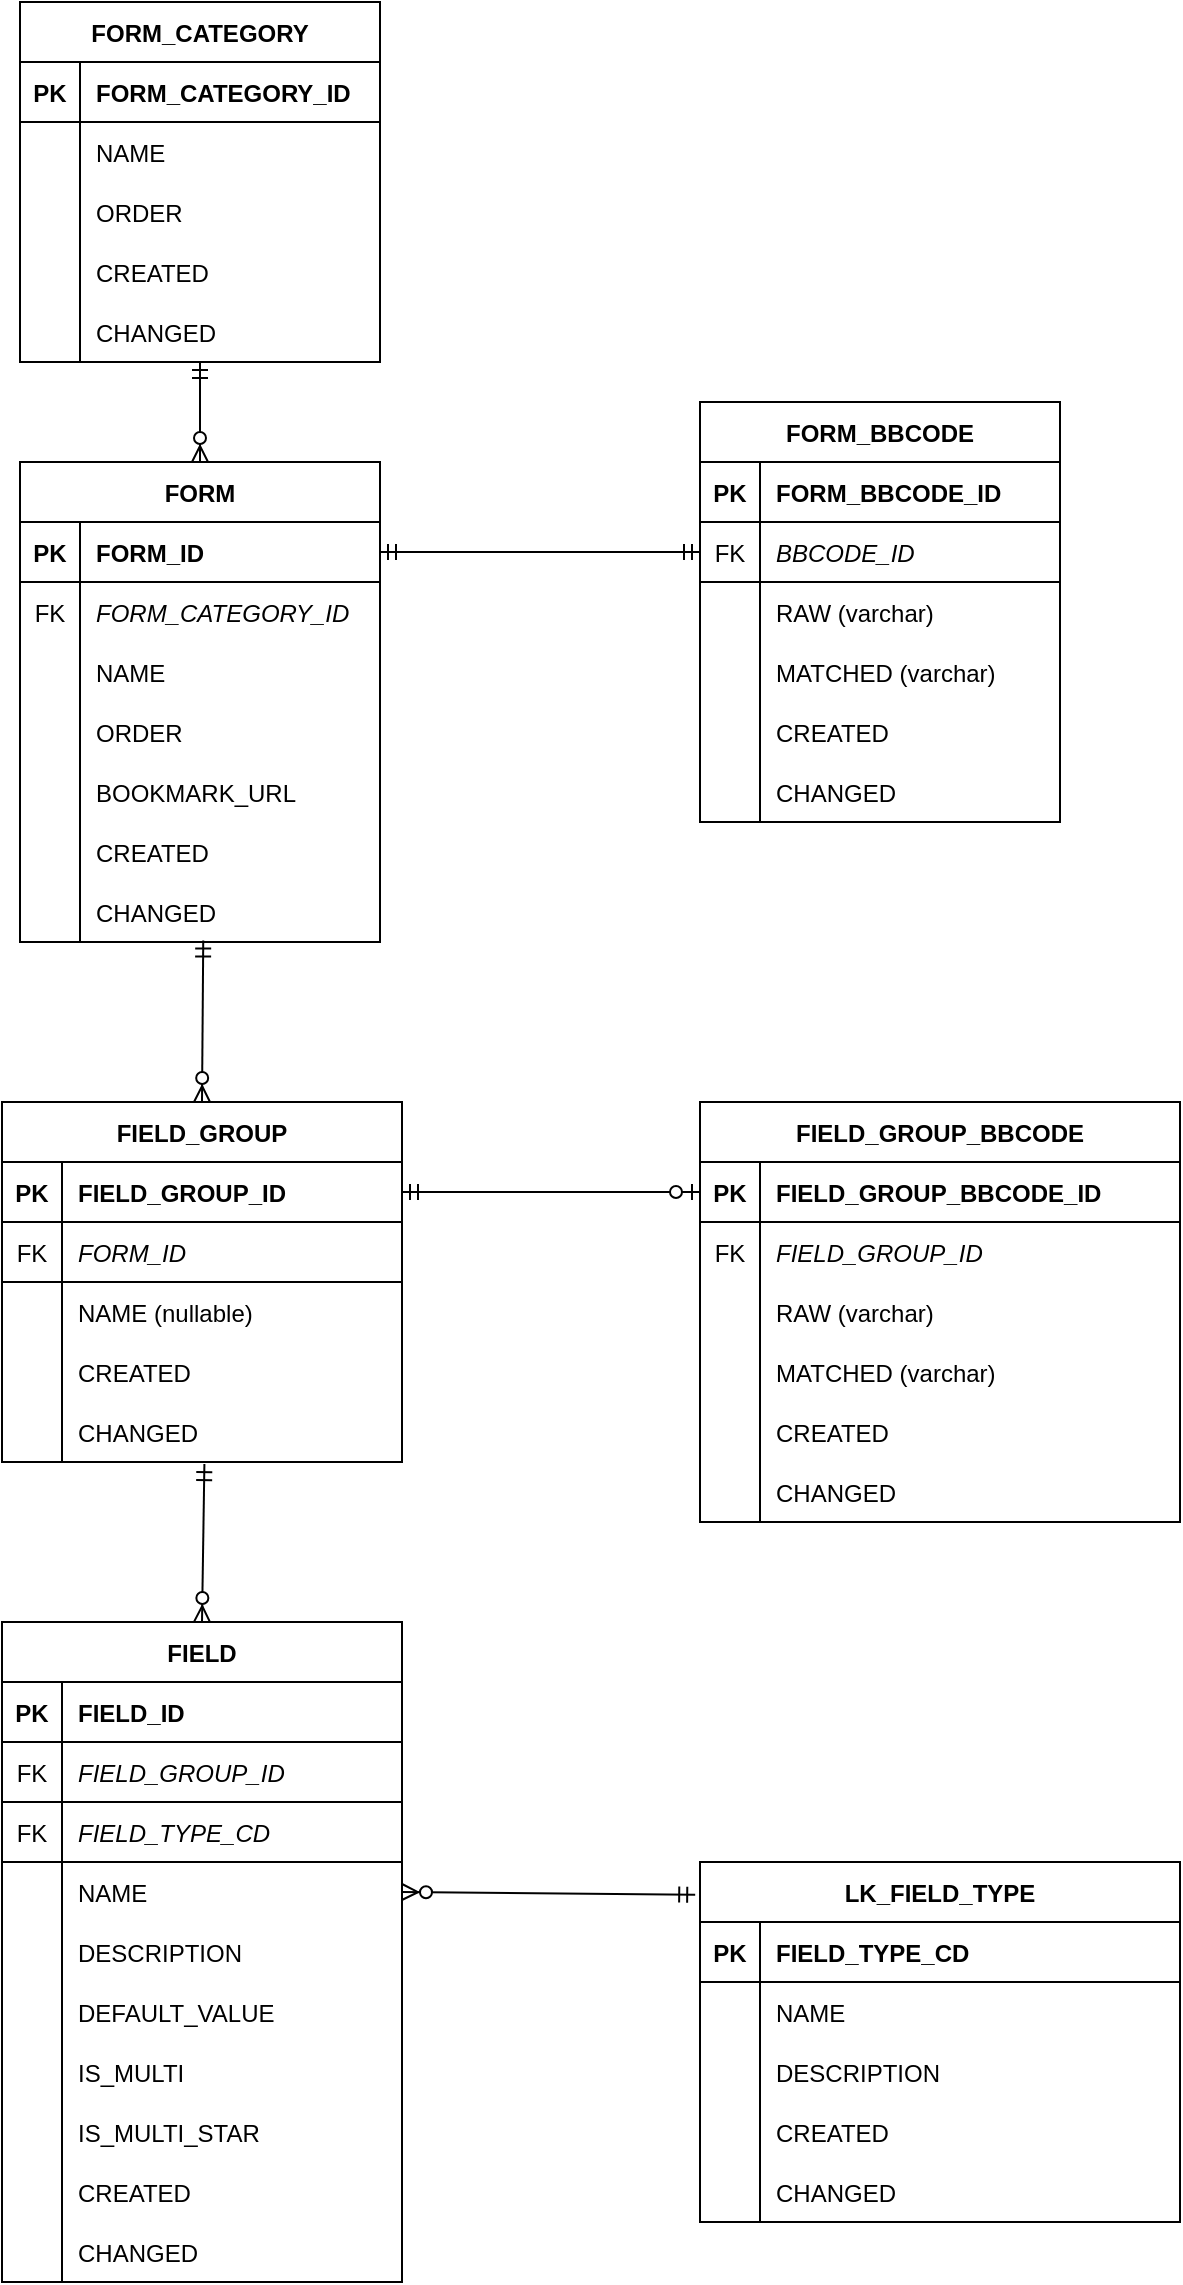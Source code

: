 <mxfile version="14.1.1" type="github">
  <diagram id="ejRv6FtVMsFCVGn7EdGN" name="Page-1">
    <mxGraphModel dx="3022" dy="762" grid="1" gridSize="10" guides="1" tooltips="1" connect="1" arrows="1" fold="1" page="1" pageScale="1" pageWidth="1600" pageHeight="900" math="0" shadow="0">
      <root>
        <mxCell id="0" />
        <mxCell id="1" parent="0" />
        <mxCell id="hZEWQBND3dvIT94Ch_Uh-197" style="edgeStyle=none;rounded=0;orthogonalLoop=1;jettySize=auto;html=1;exitX=0.5;exitY=0;exitDx=0;exitDy=0;startArrow=ERzeroToMany;startFill=1;endArrow=ERmandOne;endFill=0;strokeColor=#000000;strokeWidth=1;" parent="1" source="hZEWQBND3dvIT94Ch_Uh-14" target="GOOTdXL53_881N4K3_JN-40" edge="1">
          <mxGeometry relative="1" as="geometry">
            <mxPoint x="-1370" y="200" as="targetPoint" />
          </mxGeometry>
        </mxCell>
        <mxCell id="hZEWQBND3dvIT94Ch_Uh-14" value="FORM" style="shape=table;startSize=30;container=1;collapsible=1;childLayout=tableLayout;fixedRows=1;rowLines=0;fontStyle=1;align=center;resizeLast=1;" parent="1" vertex="1">
          <mxGeometry x="-1460" y="260" width="180" height="240" as="geometry">
            <mxRectangle x="80" y="140" width="70" height="30" as="alternateBounds" />
          </mxGeometry>
        </mxCell>
        <mxCell id="hZEWQBND3dvIT94Ch_Uh-15" value="" style="shape=partialRectangle;collapsible=0;dropTarget=0;pointerEvents=0;fillColor=none;top=0;left=0;bottom=1;right=0;points=[[0,0.5],[1,0.5]];portConstraint=eastwest;" parent="hZEWQBND3dvIT94Ch_Uh-14" vertex="1">
          <mxGeometry y="30" width="180" height="30" as="geometry" />
        </mxCell>
        <mxCell id="hZEWQBND3dvIT94Ch_Uh-16" value="PK" style="shape=partialRectangle;connectable=0;fillColor=none;top=0;left=0;bottom=0;right=0;fontStyle=1;overflow=hidden;" parent="hZEWQBND3dvIT94Ch_Uh-15" vertex="1">
          <mxGeometry width="30" height="30" as="geometry" />
        </mxCell>
        <mxCell id="hZEWQBND3dvIT94Ch_Uh-17" value="FORM_ID" style="shape=partialRectangle;connectable=0;fillColor=none;top=0;left=0;bottom=0;right=0;align=left;spacingLeft=6;fontStyle=1;overflow=hidden;" parent="hZEWQBND3dvIT94Ch_Uh-15" vertex="1">
          <mxGeometry x="30" width="150" height="30" as="geometry" />
        </mxCell>
        <mxCell id="hZEWQBND3dvIT94Ch_Uh-198" style="shape=partialRectangle;collapsible=0;dropTarget=0;pointerEvents=0;fillColor=none;top=0;left=0;bottom=0;right=0;points=[[0,0.5],[1,0.5]];portConstraint=eastwest;" parent="hZEWQBND3dvIT94Ch_Uh-14" vertex="1">
          <mxGeometry y="60" width="180" height="30" as="geometry" />
        </mxCell>
        <mxCell id="hZEWQBND3dvIT94Ch_Uh-199" value="FK" style="shape=partialRectangle;connectable=0;fillColor=none;top=0;left=0;bottom=0;right=0;editable=1;overflow=hidden;" parent="hZEWQBND3dvIT94Ch_Uh-198" vertex="1">
          <mxGeometry width="30" height="30" as="geometry" />
        </mxCell>
        <mxCell id="hZEWQBND3dvIT94Ch_Uh-200" value="FORM_CATEGORY_ID" style="shape=partialRectangle;connectable=0;fillColor=none;top=0;left=0;bottom=0;right=0;align=left;spacingLeft=6;overflow=hidden;fontStyle=2" parent="hZEWQBND3dvIT94Ch_Uh-198" vertex="1">
          <mxGeometry x="30" width="150" height="30" as="geometry" />
        </mxCell>
        <mxCell id="hZEWQBND3dvIT94Ch_Uh-18" value="" style="shape=partialRectangle;collapsible=0;dropTarget=0;pointerEvents=0;fillColor=none;top=0;left=0;bottom=0;right=0;points=[[0,0.5],[1,0.5]];portConstraint=eastwest;" parent="hZEWQBND3dvIT94Ch_Uh-14" vertex="1">
          <mxGeometry y="90" width="180" height="30" as="geometry" />
        </mxCell>
        <mxCell id="hZEWQBND3dvIT94Ch_Uh-19" value="" style="shape=partialRectangle;connectable=0;fillColor=none;top=0;left=0;bottom=0;right=0;editable=1;overflow=hidden;" parent="hZEWQBND3dvIT94Ch_Uh-18" vertex="1">
          <mxGeometry width="30" height="30" as="geometry" />
        </mxCell>
        <mxCell id="hZEWQBND3dvIT94Ch_Uh-20" value="NAME" style="shape=partialRectangle;connectable=0;fillColor=none;top=0;left=0;bottom=0;right=0;align=left;spacingLeft=6;overflow=hidden;" parent="hZEWQBND3dvIT94Ch_Uh-18" vertex="1">
          <mxGeometry x="30" width="150" height="30" as="geometry" />
        </mxCell>
        <mxCell id="GOOTdXL53_881N4K3_JN-46" style="shape=partialRectangle;collapsible=0;dropTarget=0;pointerEvents=0;fillColor=none;top=0;left=0;bottom=0;right=0;points=[[0,0.5],[1,0.5]];portConstraint=eastwest;" parent="hZEWQBND3dvIT94Ch_Uh-14" vertex="1">
          <mxGeometry y="120" width="180" height="30" as="geometry" />
        </mxCell>
        <mxCell id="GOOTdXL53_881N4K3_JN-47" style="shape=partialRectangle;connectable=0;fillColor=none;top=0;left=0;bottom=0;right=0;editable=1;overflow=hidden;" parent="GOOTdXL53_881N4K3_JN-46" vertex="1">
          <mxGeometry width="30" height="30" as="geometry" />
        </mxCell>
        <mxCell id="GOOTdXL53_881N4K3_JN-48" value="ORDER" style="shape=partialRectangle;connectable=0;fillColor=none;top=0;left=0;bottom=0;right=0;align=left;spacingLeft=6;overflow=hidden;" parent="GOOTdXL53_881N4K3_JN-46" vertex="1">
          <mxGeometry x="30" width="150" height="30" as="geometry" />
        </mxCell>
        <mxCell id="hZEWQBND3dvIT94Ch_Uh-110" style="shape=partialRectangle;collapsible=0;dropTarget=0;pointerEvents=0;fillColor=none;top=0;left=0;bottom=0;right=0;points=[[0,0.5],[1,0.5]];portConstraint=eastwest;" parent="hZEWQBND3dvIT94Ch_Uh-14" vertex="1">
          <mxGeometry y="150" width="180" height="30" as="geometry" />
        </mxCell>
        <mxCell id="hZEWQBND3dvIT94Ch_Uh-111" style="shape=partialRectangle;connectable=0;fillColor=none;top=0;left=0;bottom=0;right=0;editable=1;overflow=hidden;" parent="hZEWQBND3dvIT94Ch_Uh-110" vertex="1">
          <mxGeometry width="30" height="30" as="geometry" />
        </mxCell>
        <mxCell id="hZEWQBND3dvIT94Ch_Uh-112" value="BOOKMARK_URL" style="shape=partialRectangle;connectable=0;fillColor=none;top=0;left=0;bottom=0;right=0;align=left;spacingLeft=6;overflow=hidden;" parent="hZEWQBND3dvIT94Ch_Uh-110" vertex="1">
          <mxGeometry x="30" width="150" height="30" as="geometry" />
        </mxCell>
        <mxCell id="hZEWQBND3dvIT94Ch_Uh-21" value="" style="shape=partialRectangle;collapsible=0;dropTarget=0;pointerEvents=0;fillColor=none;top=0;left=0;bottom=0;right=0;points=[[0,0.5],[1,0.5]];portConstraint=eastwest;" parent="hZEWQBND3dvIT94Ch_Uh-14" vertex="1">
          <mxGeometry y="180" width="180" height="30" as="geometry" />
        </mxCell>
        <mxCell id="hZEWQBND3dvIT94Ch_Uh-22" value="" style="shape=partialRectangle;connectable=0;fillColor=none;top=0;left=0;bottom=0;right=0;editable=1;overflow=hidden;" parent="hZEWQBND3dvIT94Ch_Uh-21" vertex="1">
          <mxGeometry width="30" height="30" as="geometry" />
        </mxCell>
        <mxCell id="hZEWQBND3dvIT94Ch_Uh-23" value="CREATED" style="shape=partialRectangle;connectable=0;fillColor=none;top=0;left=0;bottom=0;right=0;align=left;spacingLeft=6;overflow=hidden;" parent="hZEWQBND3dvIT94Ch_Uh-21" vertex="1">
          <mxGeometry x="30" width="150" height="30" as="geometry" />
        </mxCell>
        <mxCell id="hZEWQBND3dvIT94Ch_Uh-24" value="" style="shape=partialRectangle;collapsible=0;dropTarget=0;pointerEvents=0;fillColor=none;top=0;left=0;bottom=0;right=0;points=[[0,0.5],[1,0.5]];portConstraint=eastwest;" parent="hZEWQBND3dvIT94Ch_Uh-14" vertex="1">
          <mxGeometry y="210" width="180" height="30" as="geometry" />
        </mxCell>
        <mxCell id="hZEWQBND3dvIT94Ch_Uh-25" value="" style="shape=partialRectangle;connectable=0;fillColor=none;top=0;left=0;bottom=0;right=0;editable=1;overflow=hidden;" parent="hZEWQBND3dvIT94Ch_Uh-24" vertex="1">
          <mxGeometry width="30" height="30" as="geometry" />
        </mxCell>
        <mxCell id="hZEWQBND3dvIT94Ch_Uh-26" value="CHANGED" style="shape=partialRectangle;connectable=0;fillColor=none;top=0;left=0;bottom=0;right=0;align=left;spacingLeft=6;overflow=hidden;" parent="hZEWQBND3dvIT94Ch_Uh-24" vertex="1">
          <mxGeometry x="30" width="150" height="30" as="geometry" />
        </mxCell>
        <mxCell id="hZEWQBND3dvIT94Ch_Uh-49" value="LK_FIELD_TYPE" style="shape=table;startSize=30;container=1;collapsible=1;childLayout=tableLayout;fixedRows=1;rowLines=0;fontStyle=1;align=center;resizeLast=1;" parent="1" vertex="1">
          <mxGeometry x="-1120" y="960" width="240" height="180" as="geometry">
            <mxRectangle x="80" y="140" width="70" height="30" as="alternateBounds" />
          </mxGeometry>
        </mxCell>
        <mxCell id="hZEWQBND3dvIT94Ch_Uh-50" value="" style="shape=partialRectangle;collapsible=0;dropTarget=0;pointerEvents=0;fillColor=none;top=0;left=0;bottom=1;right=0;points=[[0,0.5],[1,0.5]];portConstraint=eastwest;" parent="hZEWQBND3dvIT94Ch_Uh-49" vertex="1">
          <mxGeometry y="30" width="240" height="30" as="geometry" />
        </mxCell>
        <mxCell id="hZEWQBND3dvIT94Ch_Uh-51" value="PK" style="shape=partialRectangle;connectable=0;fillColor=none;top=0;left=0;bottom=0;right=0;fontStyle=1;overflow=hidden;" parent="hZEWQBND3dvIT94Ch_Uh-50" vertex="1">
          <mxGeometry width="30" height="30" as="geometry" />
        </mxCell>
        <mxCell id="hZEWQBND3dvIT94Ch_Uh-52" value="FIELD_TYPE_CD" style="shape=partialRectangle;connectable=0;fillColor=none;top=0;left=0;bottom=0;right=0;align=left;spacingLeft=6;fontStyle=1;overflow=hidden;" parent="hZEWQBND3dvIT94Ch_Uh-50" vertex="1">
          <mxGeometry x="30" width="210" height="30" as="geometry" />
        </mxCell>
        <mxCell id="hZEWQBND3dvIT94Ch_Uh-53" value="" style="shape=partialRectangle;collapsible=0;dropTarget=0;pointerEvents=0;fillColor=none;top=0;left=0;bottom=0;right=0;points=[[0,0.5],[1,0.5]];portConstraint=eastwest;" parent="hZEWQBND3dvIT94Ch_Uh-49" vertex="1">
          <mxGeometry y="60" width="240" height="30" as="geometry" />
        </mxCell>
        <mxCell id="hZEWQBND3dvIT94Ch_Uh-54" value="" style="shape=partialRectangle;connectable=0;fillColor=none;top=0;left=0;bottom=0;right=0;editable=1;overflow=hidden;" parent="hZEWQBND3dvIT94Ch_Uh-53" vertex="1">
          <mxGeometry width="30" height="30" as="geometry" />
        </mxCell>
        <mxCell id="hZEWQBND3dvIT94Ch_Uh-55" value="NAME" style="shape=partialRectangle;connectable=0;fillColor=none;top=0;left=0;bottom=0;right=0;align=left;spacingLeft=6;overflow=hidden;" parent="hZEWQBND3dvIT94Ch_Uh-53" vertex="1">
          <mxGeometry x="30" width="210" height="30" as="geometry" />
        </mxCell>
        <mxCell id="hZEWQBND3dvIT94Ch_Uh-56" style="shape=partialRectangle;collapsible=0;dropTarget=0;pointerEvents=0;fillColor=none;top=0;left=0;bottom=0;right=0;points=[[0,0.5],[1,0.5]];portConstraint=eastwest;" parent="hZEWQBND3dvIT94Ch_Uh-49" vertex="1">
          <mxGeometry y="90" width="240" height="30" as="geometry" />
        </mxCell>
        <mxCell id="hZEWQBND3dvIT94Ch_Uh-57" style="shape=partialRectangle;connectable=0;fillColor=none;top=0;left=0;bottom=0;right=0;editable=1;overflow=hidden;" parent="hZEWQBND3dvIT94Ch_Uh-56" vertex="1">
          <mxGeometry width="30" height="30" as="geometry" />
        </mxCell>
        <mxCell id="hZEWQBND3dvIT94Ch_Uh-58" value="DESCRIPTION" style="shape=partialRectangle;connectable=0;fillColor=none;top=0;left=0;bottom=0;right=0;align=left;spacingLeft=6;overflow=hidden;" parent="hZEWQBND3dvIT94Ch_Uh-56" vertex="1">
          <mxGeometry x="30" width="210" height="30" as="geometry" />
        </mxCell>
        <mxCell id="hZEWQBND3dvIT94Ch_Uh-62" value="" style="shape=partialRectangle;collapsible=0;dropTarget=0;pointerEvents=0;fillColor=none;top=0;left=0;bottom=0;right=0;points=[[0,0.5],[1,0.5]];portConstraint=eastwest;" parent="hZEWQBND3dvIT94Ch_Uh-49" vertex="1">
          <mxGeometry y="120" width="240" height="30" as="geometry" />
        </mxCell>
        <mxCell id="hZEWQBND3dvIT94Ch_Uh-63" value="" style="shape=partialRectangle;connectable=0;fillColor=none;top=0;left=0;bottom=0;right=0;editable=1;overflow=hidden;" parent="hZEWQBND3dvIT94Ch_Uh-62" vertex="1">
          <mxGeometry width="30" height="30" as="geometry" />
        </mxCell>
        <mxCell id="hZEWQBND3dvIT94Ch_Uh-64" value="CREATED" style="shape=partialRectangle;connectable=0;fillColor=none;top=0;left=0;bottom=0;right=0;align=left;spacingLeft=6;overflow=hidden;" parent="hZEWQBND3dvIT94Ch_Uh-62" vertex="1">
          <mxGeometry x="30" width="210" height="30" as="geometry" />
        </mxCell>
        <mxCell id="hZEWQBND3dvIT94Ch_Uh-65" value="" style="shape=partialRectangle;collapsible=0;dropTarget=0;pointerEvents=0;fillColor=none;top=0;left=0;bottom=0;right=0;points=[[0,0.5],[1,0.5]];portConstraint=eastwest;" parent="hZEWQBND3dvIT94Ch_Uh-49" vertex="1">
          <mxGeometry y="150" width="240" height="30" as="geometry" />
        </mxCell>
        <mxCell id="hZEWQBND3dvIT94Ch_Uh-66" value="" style="shape=partialRectangle;connectable=0;fillColor=none;top=0;left=0;bottom=0;right=0;editable=1;overflow=hidden;" parent="hZEWQBND3dvIT94Ch_Uh-65" vertex="1">
          <mxGeometry width="30" height="30" as="geometry" />
        </mxCell>
        <mxCell id="hZEWQBND3dvIT94Ch_Uh-67" value="CHANGED" style="shape=partialRectangle;connectable=0;fillColor=none;top=0;left=0;bottom=0;right=0;align=left;spacingLeft=6;overflow=hidden;" parent="hZEWQBND3dvIT94Ch_Uh-65" vertex="1">
          <mxGeometry x="30" width="210" height="30" as="geometry" />
        </mxCell>
        <mxCell id="GOOTdXL53_881N4K3_JN-98" style="edgeStyle=none;rounded=0;sketch=0;jumpStyle=none;orthogonalLoop=1;jettySize=auto;html=1;exitX=0.5;exitY=0;exitDx=0;exitDy=0;shadow=0;startArrow=ERzeroToMany;startFill=1;endArrow=ERmandOne;endFill=0;strokeColor=#000000;strokeWidth=1;entryX=0.506;entryY=1.035;entryDx=0;entryDy=0;entryPerimeter=0;" parent="1" source="hZEWQBND3dvIT94Ch_Uh-201" target="GOOTdXL53_881N4K3_JN-18" edge="1">
          <mxGeometry relative="1" as="geometry">
            <mxPoint x="-1001" y="690" as="targetPoint" />
          </mxGeometry>
        </mxCell>
        <mxCell id="hZEWQBND3dvIT94Ch_Uh-201" value="FIELD" style="shape=table;startSize=30;container=1;collapsible=1;childLayout=tableLayout;fixedRows=1;rowLines=0;fontStyle=1;align=center;resizeLast=1;" parent="1" vertex="1">
          <mxGeometry x="-1469" y="840" width="200" height="330" as="geometry">
            <mxRectangle x="80" y="140" width="70" height="30" as="alternateBounds" />
          </mxGeometry>
        </mxCell>
        <mxCell id="hZEWQBND3dvIT94Ch_Uh-202" value="" style="shape=partialRectangle;collapsible=0;dropTarget=0;pointerEvents=0;fillColor=none;top=0;left=0;bottom=1;right=0;points=[[0,0.5],[1,0.5]];portConstraint=eastwest;" parent="hZEWQBND3dvIT94Ch_Uh-201" vertex="1">
          <mxGeometry y="30" width="200" height="30" as="geometry" />
        </mxCell>
        <mxCell id="hZEWQBND3dvIT94Ch_Uh-203" value="PK" style="shape=partialRectangle;connectable=0;fillColor=none;top=0;left=0;bottom=0;right=0;fontStyle=1;overflow=hidden;" parent="hZEWQBND3dvIT94Ch_Uh-202" vertex="1">
          <mxGeometry width="30" height="30" as="geometry" />
        </mxCell>
        <mxCell id="hZEWQBND3dvIT94Ch_Uh-204" value="FIELD_ID" style="shape=partialRectangle;connectable=0;fillColor=none;top=0;left=0;bottom=0;right=0;align=left;spacingLeft=6;fontStyle=1;overflow=hidden;" parent="hZEWQBND3dvIT94Ch_Uh-202" vertex="1">
          <mxGeometry x="30" width="170" height="30" as="geometry" />
        </mxCell>
        <mxCell id="GOOTdXL53_881N4K3_JN-2" style="shape=partialRectangle;collapsible=0;dropTarget=0;pointerEvents=0;fillColor=none;top=0;left=0;bottom=1;right=0;points=[[0,0.5],[1,0.5]];portConstraint=eastwest;" parent="hZEWQBND3dvIT94Ch_Uh-201" vertex="1">
          <mxGeometry y="60" width="200" height="30" as="geometry" />
        </mxCell>
        <mxCell id="GOOTdXL53_881N4K3_JN-3" value="FK" style="shape=partialRectangle;connectable=0;fillColor=none;top=0;left=0;bottom=0;right=0;fontStyle=0;overflow=hidden;" parent="GOOTdXL53_881N4K3_JN-2" vertex="1">
          <mxGeometry width="30" height="30" as="geometry" />
        </mxCell>
        <mxCell id="GOOTdXL53_881N4K3_JN-4" value="FIELD_GROUP_ID" style="shape=partialRectangle;connectable=0;fillColor=none;top=0;left=0;bottom=0;right=0;align=left;spacingLeft=6;fontStyle=2;overflow=hidden;" parent="GOOTdXL53_881N4K3_JN-2" vertex="1">
          <mxGeometry x="30" width="170" height="30" as="geometry" />
        </mxCell>
        <mxCell id="hZEWQBND3dvIT94Ch_Uh-224" style="shape=partialRectangle;collapsible=0;dropTarget=0;pointerEvents=0;fillColor=none;top=0;left=0;bottom=1;right=0;points=[[0,0.5],[1,0.5]];portConstraint=eastwest;" parent="hZEWQBND3dvIT94Ch_Uh-201" vertex="1">
          <mxGeometry y="90" width="200" height="30" as="geometry" />
        </mxCell>
        <mxCell id="hZEWQBND3dvIT94Ch_Uh-225" value="FK" style="shape=partialRectangle;connectable=0;fillColor=none;top=0;left=0;bottom=0;right=0;fontStyle=0;overflow=hidden;" parent="hZEWQBND3dvIT94Ch_Uh-224" vertex="1">
          <mxGeometry width="30" height="30" as="geometry" />
        </mxCell>
        <mxCell id="hZEWQBND3dvIT94Ch_Uh-226" value="FIELD_TYPE_CD" style="shape=partialRectangle;connectable=0;fillColor=none;top=0;left=0;bottom=0;right=0;align=left;spacingLeft=6;fontStyle=2;overflow=hidden;" parent="hZEWQBND3dvIT94Ch_Uh-224" vertex="1">
          <mxGeometry x="30" width="170" height="30" as="geometry" />
        </mxCell>
        <mxCell id="hZEWQBND3dvIT94Ch_Uh-211" value="" style="shape=partialRectangle;collapsible=0;dropTarget=0;pointerEvents=0;fillColor=none;top=0;left=0;bottom=0;right=0;points=[[0,0.5],[1,0.5]];portConstraint=eastwest;" parent="hZEWQBND3dvIT94Ch_Uh-201" vertex="1">
          <mxGeometry y="120" width="200" height="30" as="geometry" />
        </mxCell>
        <mxCell id="hZEWQBND3dvIT94Ch_Uh-212" value="" style="shape=partialRectangle;connectable=0;fillColor=none;top=0;left=0;bottom=0;right=0;editable=1;overflow=hidden;" parent="hZEWQBND3dvIT94Ch_Uh-211" vertex="1">
          <mxGeometry width="30" height="30" as="geometry" />
        </mxCell>
        <mxCell id="hZEWQBND3dvIT94Ch_Uh-213" value="NAME" style="shape=partialRectangle;connectable=0;fillColor=none;top=0;left=0;bottom=0;right=0;align=left;spacingLeft=6;overflow=hidden;" parent="hZEWQBND3dvIT94Ch_Uh-211" vertex="1">
          <mxGeometry x="30" width="170" height="30" as="geometry" />
        </mxCell>
        <mxCell id="hZEWQBND3dvIT94Ch_Uh-243" style="shape=partialRectangle;collapsible=0;dropTarget=0;pointerEvents=0;fillColor=none;top=0;left=0;bottom=0;right=0;points=[[0,0.5],[1,0.5]];portConstraint=eastwest;" parent="hZEWQBND3dvIT94Ch_Uh-201" vertex="1">
          <mxGeometry y="150" width="200" height="30" as="geometry" />
        </mxCell>
        <mxCell id="hZEWQBND3dvIT94Ch_Uh-244" style="shape=partialRectangle;connectable=0;fillColor=none;top=0;left=0;bottom=0;right=0;editable=1;overflow=hidden;" parent="hZEWQBND3dvIT94Ch_Uh-243" vertex="1">
          <mxGeometry width="30" height="30" as="geometry" />
        </mxCell>
        <mxCell id="hZEWQBND3dvIT94Ch_Uh-245" value="DESCRIPTION" style="shape=partialRectangle;connectable=0;fillColor=none;top=0;left=0;bottom=0;right=0;align=left;spacingLeft=6;overflow=hidden;" parent="hZEWQBND3dvIT94Ch_Uh-243" vertex="1">
          <mxGeometry x="30" width="170" height="30" as="geometry" />
        </mxCell>
        <mxCell id="hZEWQBND3dvIT94Ch_Uh-214" style="shape=partialRectangle;collapsible=0;dropTarget=0;pointerEvents=0;fillColor=none;top=0;left=0;bottom=0;right=0;points=[[0,0.5],[1,0.5]];portConstraint=eastwest;" parent="hZEWQBND3dvIT94Ch_Uh-201" vertex="1">
          <mxGeometry y="180" width="200" height="30" as="geometry" />
        </mxCell>
        <mxCell id="hZEWQBND3dvIT94Ch_Uh-215" style="shape=partialRectangle;connectable=0;fillColor=none;top=0;left=0;bottom=0;right=0;editable=1;overflow=hidden;" parent="hZEWQBND3dvIT94Ch_Uh-214" vertex="1">
          <mxGeometry width="30" height="30" as="geometry" />
        </mxCell>
        <mxCell id="hZEWQBND3dvIT94Ch_Uh-216" value="DEFAULT_VALUE" style="shape=partialRectangle;connectable=0;fillColor=none;top=0;left=0;bottom=0;right=0;align=left;spacingLeft=6;overflow=hidden;" parent="hZEWQBND3dvIT94Ch_Uh-214" vertex="1">
          <mxGeometry x="30" width="170" height="30" as="geometry" />
        </mxCell>
        <mxCell id="hZEWQBND3dvIT94Ch_Uh-246" style="shape=partialRectangle;collapsible=0;dropTarget=0;pointerEvents=0;fillColor=none;top=0;left=0;bottom=0;right=0;points=[[0,0.5],[1,0.5]];portConstraint=eastwest;" parent="hZEWQBND3dvIT94Ch_Uh-201" vertex="1">
          <mxGeometry y="210" width="200" height="30" as="geometry" />
        </mxCell>
        <mxCell id="hZEWQBND3dvIT94Ch_Uh-247" style="shape=partialRectangle;connectable=0;fillColor=none;top=0;left=0;bottom=0;right=0;editable=1;overflow=hidden;" parent="hZEWQBND3dvIT94Ch_Uh-246" vertex="1">
          <mxGeometry width="30" height="30" as="geometry" />
        </mxCell>
        <mxCell id="hZEWQBND3dvIT94Ch_Uh-248" value="IS_MULTI" style="shape=partialRectangle;connectable=0;fillColor=none;top=0;left=0;bottom=0;right=0;align=left;spacingLeft=6;overflow=hidden;" parent="hZEWQBND3dvIT94Ch_Uh-246" vertex="1">
          <mxGeometry x="30" width="170" height="30" as="geometry" />
        </mxCell>
        <mxCell id="hZEWQBND3dvIT94Ch_Uh-249" style="shape=partialRectangle;collapsible=0;dropTarget=0;pointerEvents=0;fillColor=none;top=0;left=0;bottom=0;right=0;points=[[0,0.5],[1,0.5]];portConstraint=eastwest;" parent="hZEWQBND3dvIT94Ch_Uh-201" vertex="1">
          <mxGeometry y="240" width="200" height="30" as="geometry" />
        </mxCell>
        <mxCell id="hZEWQBND3dvIT94Ch_Uh-250" style="shape=partialRectangle;connectable=0;fillColor=none;top=0;left=0;bottom=0;right=0;editable=1;overflow=hidden;" parent="hZEWQBND3dvIT94Ch_Uh-249" vertex="1">
          <mxGeometry width="30" height="30" as="geometry" />
        </mxCell>
        <mxCell id="hZEWQBND3dvIT94Ch_Uh-251" value="IS_MULTI_STAR" style="shape=partialRectangle;connectable=0;fillColor=none;top=0;left=0;bottom=0;right=0;align=left;spacingLeft=6;overflow=hidden;" parent="hZEWQBND3dvIT94Ch_Uh-249" vertex="1">
          <mxGeometry x="30" width="170" height="30" as="geometry" />
        </mxCell>
        <mxCell id="hZEWQBND3dvIT94Ch_Uh-217" value="" style="shape=partialRectangle;collapsible=0;dropTarget=0;pointerEvents=0;fillColor=none;top=0;left=0;bottom=0;right=0;points=[[0,0.5],[1,0.5]];portConstraint=eastwest;" parent="hZEWQBND3dvIT94Ch_Uh-201" vertex="1">
          <mxGeometry y="270" width="200" height="30" as="geometry" />
        </mxCell>
        <mxCell id="hZEWQBND3dvIT94Ch_Uh-218" value="" style="shape=partialRectangle;connectable=0;fillColor=none;top=0;left=0;bottom=0;right=0;editable=1;overflow=hidden;" parent="hZEWQBND3dvIT94Ch_Uh-217" vertex="1">
          <mxGeometry width="30" height="30" as="geometry" />
        </mxCell>
        <mxCell id="hZEWQBND3dvIT94Ch_Uh-219" value="CREATED" style="shape=partialRectangle;connectable=0;fillColor=none;top=0;left=0;bottom=0;right=0;align=left;spacingLeft=6;overflow=hidden;" parent="hZEWQBND3dvIT94Ch_Uh-217" vertex="1">
          <mxGeometry x="30" width="170" height="30" as="geometry" />
        </mxCell>
        <mxCell id="hZEWQBND3dvIT94Ch_Uh-220" value="" style="shape=partialRectangle;collapsible=0;dropTarget=0;pointerEvents=0;fillColor=none;top=0;left=0;bottom=0;right=0;points=[[0,0.5],[1,0.5]];portConstraint=eastwest;" parent="hZEWQBND3dvIT94Ch_Uh-201" vertex="1">
          <mxGeometry y="300" width="200" height="30" as="geometry" />
        </mxCell>
        <mxCell id="hZEWQBND3dvIT94Ch_Uh-221" value="" style="shape=partialRectangle;connectable=0;fillColor=none;top=0;left=0;bottom=0;right=0;editable=1;overflow=hidden;" parent="hZEWQBND3dvIT94Ch_Uh-220" vertex="1">
          <mxGeometry width="30" height="30" as="geometry" />
        </mxCell>
        <mxCell id="hZEWQBND3dvIT94Ch_Uh-222" value="CHANGED" style="shape=partialRectangle;connectable=0;fillColor=none;top=0;left=0;bottom=0;right=0;align=left;spacingLeft=6;overflow=hidden;" parent="hZEWQBND3dvIT94Ch_Uh-220" vertex="1">
          <mxGeometry x="30" width="170" height="30" as="geometry" />
        </mxCell>
        <mxCell id="hZEWQBND3dvIT94Ch_Uh-223" style="edgeStyle=none;rounded=0;orthogonalLoop=1;jettySize=auto;html=1;entryX=-0.01;entryY=0.091;entryDx=0;entryDy=0;startArrow=ERzeroToMany;startFill=1;endArrow=ERmandOne;endFill=0;strokeColor=#000000;strokeWidth=1;exitX=1;exitY=0.5;exitDx=0;exitDy=0;entryPerimeter=0;" parent="1" source="hZEWQBND3dvIT94Ch_Uh-211" target="hZEWQBND3dvIT94Ch_Uh-49" edge="1">
          <mxGeometry relative="1" as="geometry">
            <mxPoint x="-1010" y="915" as="sourcePoint" />
          </mxGeometry>
        </mxCell>
        <mxCell id="GOOTdXL53_881N4K3_JN-116" style="edgeStyle=none;rounded=0;sketch=0;jumpStyle=none;orthogonalLoop=1;jettySize=auto;html=1;exitX=0.5;exitY=0;exitDx=0;exitDy=0;entryX=0.509;entryY=0.976;entryDx=0;entryDy=0;entryPerimeter=0;shadow=0;startArrow=ERzeroToMany;startFill=1;endArrow=ERmandOne;endFill=0;strokeColor=#000000;strokeWidth=1;" parent="1" source="GOOTdXL53_881N4K3_JN-8" target="hZEWQBND3dvIT94Ch_Uh-24" edge="1">
          <mxGeometry relative="1" as="geometry" />
        </mxCell>
        <mxCell id="GOOTdXL53_881N4K3_JN-8" value="FIELD_GROUP" style="shape=table;startSize=30;container=1;collapsible=1;childLayout=tableLayout;fixedRows=1;rowLines=0;fontStyle=1;align=center;resizeLast=1;" parent="1" vertex="1">
          <mxGeometry x="-1469" y="580" width="200" height="180" as="geometry">
            <mxRectangle x="80" y="140" width="70" height="30" as="alternateBounds" />
          </mxGeometry>
        </mxCell>
        <mxCell id="GOOTdXL53_881N4K3_JN-9" value="" style="shape=partialRectangle;collapsible=0;dropTarget=0;pointerEvents=0;fillColor=none;top=0;left=0;bottom=1;right=0;points=[[0,0.5],[1,0.5]];portConstraint=eastwest;" parent="GOOTdXL53_881N4K3_JN-8" vertex="1">
          <mxGeometry y="30" width="200" height="30" as="geometry" />
        </mxCell>
        <mxCell id="GOOTdXL53_881N4K3_JN-10" value="PK" style="shape=partialRectangle;connectable=0;fillColor=none;top=0;left=0;bottom=0;right=0;fontStyle=1;overflow=hidden;" parent="GOOTdXL53_881N4K3_JN-9" vertex="1">
          <mxGeometry width="30" height="30" as="geometry" />
        </mxCell>
        <mxCell id="GOOTdXL53_881N4K3_JN-11" value="FIELD_GROUP_ID" style="shape=partialRectangle;connectable=0;fillColor=none;top=0;left=0;bottom=0;right=0;align=left;spacingLeft=6;fontStyle=1;overflow=hidden;" parent="GOOTdXL53_881N4K3_JN-9" vertex="1">
          <mxGeometry x="30" width="170" height="30" as="geometry" />
        </mxCell>
        <mxCell id="GOOTdXL53_881N4K3_JN-117" style="shape=partialRectangle;collapsible=0;dropTarget=0;pointerEvents=0;fillColor=none;top=0;left=0;bottom=1;right=0;points=[[0,0.5],[1,0.5]];portConstraint=eastwest;" parent="GOOTdXL53_881N4K3_JN-8" vertex="1">
          <mxGeometry y="60" width="200" height="30" as="geometry" />
        </mxCell>
        <mxCell id="GOOTdXL53_881N4K3_JN-118" value="FK" style="shape=partialRectangle;connectable=0;fillColor=none;top=0;left=0;bottom=0;right=0;fontStyle=0;overflow=hidden;" parent="GOOTdXL53_881N4K3_JN-117" vertex="1">
          <mxGeometry width="30" height="30" as="geometry" />
        </mxCell>
        <mxCell id="GOOTdXL53_881N4K3_JN-119" value="FORM_ID" style="shape=partialRectangle;connectable=0;fillColor=none;top=0;left=0;bottom=0;right=0;align=left;spacingLeft=6;fontStyle=2;overflow=hidden;" parent="GOOTdXL53_881N4K3_JN-117" vertex="1">
          <mxGeometry x="30" width="170" height="30" as="geometry" />
        </mxCell>
        <mxCell id="GOOTdXL53_881N4K3_JN-12" value="" style="shape=partialRectangle;collapsible=0;dropTarget=0;pointerEvents=0;fillColor=none;top=0;left=0;bottom=0;right=0;points=[[0,0.5],[1,0.5]];portConstraint=eastwest;" parent="GOOTdXL53_881N4K3_JN-8" vertex="1">
          <mxGeometry y="90" width="200" height="30" as="geometry" />
        </mxCell>
        <mxCell id="GOOTdXL53_881N4K3_JN-13" value="" style="shape=partialRectangle;connectable=0;fillColor=none;top=0;left=0;bottom=0;right=0;editable=1;overflow=hidden;" parent="GOOTdXL53_881N4K3_JN-12" vertex="1">
          <mxGeometry width="30" height="30" as="geometry" />
        </mxCell>
        <mxCell id="GOOTdXL53_881N4K3_JN-14" value="NAME (nullable)" style="shape=partialRectangle;connectable=0;fillColor=none;top=0;left=0;bottom=0;right=0;align=left;spacingLeft=6;overflow=hidden;" parent="GOOTdXL53_881N4K3_JN-12" vertex="1">
          <mxGeometry x="30" width="170" height="30" as="geometry" />
        </mxCell>
        <mxCell id="GOOTdXL53_881N4K3_JN-15" value="" style="shape=partialRectangle;collapsible=0;dropTarget=0;pointerEvents=0;fillColor=none;top=0;left=0;bottom=0;right=0;points=[[0,0.5],[1,0.5]];portConstraint=eastwest;" parent="GOOTdXL53_881N4K3_JN-8" vertex="1">
          <mxGeometry y="120" width="200" height="30" as="geometry" />
        </mxCell>
        <mxCell id="GOOTdXL53_881N4K3_JN-16" value="" style="shape=partialRectangle;connectable=0;fillColor=none;top=0;left=0;bottom=0;right=0;editable=1;overflow=hidden;" parent="GOOTdXL53_881N4K3_JN-15" vertex="1">
          <mxGeometry width="30" height="30" as="geometry" />
        </mxCell>
        <mxCell id="GOOTdXL53_881N4K3_JN-17" value="CREATED" style="shape=partialRectangle;connectable=0;fillColor=none;top=0;left=0;bottom=0;right=0;align=left;spacingLeft=6;overflow=hidden;" parent="GOOTdXL53_881N4K3_JN-15" vertex="1">
          <mxGeometry x="30" width="170" height="30" as="geometry" />
        </mxCell>
        <mxCell id="GOOTdXL53_881N4K3_JN-18" value="" style="shape=partialRectangle;collapsible=0;dropTarget=0;pointerEvents=0;fillColor=none;top=0;left=0;bottom=0;right=0;points=[[0,0.5],[1,0.5]];portConstraint=eastwest;" parent="GOOTdXL53_881N4K3_JN-8" vertex="1">
          <mxGeometry y="150" width="200" height="30" as="geometry" />
        </mxCell>
        <mxCell id="GOOTdXL53_881N4K3_JN-19" value="" style="shape=partialRectangle;connectable=0;fillColor=none;top=0;left=0;bottom=0;right=0;editable=1;overflow=hidden;" parent="GOOTdXL53_881N4K3_JN-18" vertex="1">
          <mxGeometry width="30" height="30" as="geometry" />
        </mxCell>
        <mxCell id="GOOTdXL53_881N4K3_JN-20" value="CHANGED" style="shape=partialRectangle;connectable=0;fillColor=none;top=0;left=0;bottom=0;right=0;align=left;spacingLeft=6;overflow=hidden;" parent="GOOTdXL53_881N4K3_JN-18" vertex="1">
          <mxGeometry x="30" width="170" height="30" as="geometry" />
        </mxCell>
        <mxCell id="GOOTdXL53_881N4K3_JN-30" value="FORM_CATEGORY" style="shape=table;startSize=30;container=1;collapsible=1;childLayout=tableLayout;fixedRows=1;rowLines=0;fontStyle=1;align=center;resizeLast=1;" parent="1" vertex="1">
          <mxGeometry x="-1460" y="30" width="180" height="180" as="geometry">
            <mxRectangle x="80" y="140" width="70" height="30" as="alternateBounds" />
          </mxGeometry>
        </mxCell>
        <mxCell id="GOOTdXL53_881N4K3_JN-31" value="" style="shape=partialRectangle;collapsible=0;dropTarget=0;pointerEvents=0;fillColor=none;top=0;left=0;bottom=1;right=0;points=[[0,0.5],[1,0.5]];portConstraint=eastwest;" parent="GOOTdXL53_881N4K3_JN-30" vertex="1">
          <mxGeometry y="30" width="180" height="30" as="geometry" />
        </mxCell>
        <mxCell id="GOOTdXL53_881N4K3_JN-32" value="PK" style="shape=partialRectangle;connectable=0;fillColor=none;top=0;left=0;bottom=0;right=0;fontStyle=1;overflow=hidden;" parent="GOOTdXL53_881N4K3_JN-31" vertex="1">
          <mxGeometry width="30" height="30" as="geometry" />
        </mxCell>
        <mxCell id="GOOTdXL53_881N4K3_JN-33" value="FORM_CATEGORY_ID" style="shape=partialRectangle;connectable=0;fillColor=none;top=0;left=0;bottom=0;right=0;align=left;spacingLeft=6;fontStyle=1;overflow=hidden;" parent="GOOTdXL53_881N4K3_JN-31" vertex="1">
          <mxGeometry x="30" width="150" height="30" as="geometry" />
        </mxCell>
        <mxCell id="GOOTdXL53_881N4K3_JN-34" value="" style="shape=partialRectangle;collapsible=0;dropTarget=0;pointerEvents=0;fillColor=none;top=0;left=0;bottom=0;right=0;points=[[0,0.5],[1,0.5]];portConstraint=eastwest;" parent="GOOTdXL53_881N4K3_JN-30" vertex="1">
          <mxGeometry y="60" width="180" height="30" as="geometry" />
        </mxCell>
        <mxCell id="GOOTdXL53_881N4K3_JN-35" value="" style="shape=partialRectangle;connectable=0;fillColor=none;top=0;left=0;bottom=0;right=0;editable=1;overflow=hidden;" parent="GOOTdXL53_881N4K3_JN-34" vertex="1">
          <mxGeometry width="30" height="30" as="geometry" />
        </mxCell>
        <mxCell id="GOOTdXL53_881N4K3_JN-36" value="NAME" style="shape=partialRectangle;connectable=0;fillColor=none;top=0;left=0;bottom=0;right=0;align=left;spacingLeft=6;overflow=hidden;" parent="GOOTdXL53_881N4K3_JN-34" vertex="1">
          <mxGeometry x="30" width="150" height="30" as="geometry" />
        </mxCell>
        <mxCell id="GOOTdXL53_881N4K3_JN-43" style="shape=partialRectangle;collapsible=0;dropTarget=0;pointerEvents=0;fillColor=none;top=0;left=0;bottom=0;right=0;points=[[0,0.5],[1,0.5]];portConstraint=eastwest;" parent="GOOTdXL53_881N4K3_JN-30" vertex="1">
          <mxGeometry y="90" width="180" height="30" as="geometry" />
        </mxCell>
        <mxCell id="GOOTdXL53_881N4K3_JN-44" style="shape=partialRectangle;connectable=0;fillColor=none;top=0;left=0;bottom=0;right=0;editable=1;overflow=hidden;" parent="GOOTdXL53_881N4K3_JN-43" vertex="1">
          <mxGeometry width="30" height="30" as="geometry" />
        </mxCell>
        <mxCell id="GOOTdXL53_881N4K3_JN-45" value="ORDER" style="shape=partialRectangle;connectable=0;fillColor=none;top=0;left=0;bottom=0;right=0;align=left;spacingLeft=6;overflow=hidden;" parent="GOOTdXL53_881N4K3_JN-43" vertex="1">
          <mxGeometry x="30" width="150" height="30" as="geometry" />
        </mxCell>
        <mxCell id="GOOTdXL53_881N4K3_JN-37" value="" style="shape=partialRectangle;collapsible=0;dropTarget=0;pointerEvents=0;fillColor=none;top=0;left=0;bottom=0;right=0;points=[[0,0.5],[1,0.5]];portConstraint=eastwest;" parent="GOOTdXL53_881N4K3_JN-30" vertex="1">
          <mxGeometry y="120" width="180" height="30" as="geometry" />
        </mxCell>
        <mxCell id="GOOTdXL53_881N4K3_JN-38" value="" style="shape=partialRectangle;connectable=0;fillColor=none;top=0;left=0;bottom=0;right=0;editable=1;overflow=hidden;" parent="GOOTdXL53_881N4K3_JN-37" vertex="1">
          <mxGeometry width="30" height="30" as="geometry" />
        </mxCell>
        <mxCell id="GOOTdXL53_881N4K3_JN-39" value="CREATED" style="shape=partialRectangle;connectable=0;fillColor=none;top=0;left=0;bottom=0;right=0;align=left;spacingLeft=6;overflow=hidden;" parent="GOOTdXL53_881N4K3_JN-37" vertex="1">
          <mxGeometry x="30" width="150" height="30" as="geometry" />
        </mxCell>
        <mxCell id="GOOTdXL53_881N4K3_JN-40" value="" style="shape=partialRectangle;collapsible=0;dropTarget=0;pointerEvents=0;fillColor=none;top=0;left=0;bottom=0;right=0;points=[[0,0.5],[1,0.5]];portConstraint=eastwest;" parent="GOOTdXL53_881N4K3_JN-30" vertex="1">
          <mxGeometry y="150" width="180" height="30" as="geometry" />
        </mxCell>
        <mxCell id="GOOTdXL53_881N4K3_JN-41" value="" style="shape=partialRectangle;connectable=0;fillColor=none;top=0;left=0;bottom=0;right=0;editable=1;overflow=hidden;" parent="GOOTdXL53_881N4K3_JN-40" vertex="1">
          <mxGeometry width="30" height="30" as="geometry" />
        </mxCell>
        <mxCell id="GOOTdXL53_881N4K3_JN-42" value="CHANGED" style="shape=partialRectangle;connectable=0;fillColor=none;top=0;left=0;bottom=0;right=0;align=left;spacingLeft=6;overflow=hidden;" parent="GOOTdXL53_881N4K3_JN-40" vertex="1">
          <mxGeometry x="30" width="150" height="30" as="geometry" />
        </mxCell>
        <mxCell id="GOOTdXL53_881N4K3_JN-49" value="FORM_BBCODE" style="shape=table;startSize=30;container=1;collapsible=1;childLayout=tableLayout;fixedRows=1;rowLines=0;fontStyle=1;align=center;resizeLast=1;" parent="1" vertex="1">
          <mxGeometry x="-1120" y="230" width="180" height="210" as="geometry">
            <mxRectangle x="80" y="140" width="70" height="30" as="alternateBounds" />
          </mxGeometry>
        </mxCell>
        <mxCell id="GOOTdXL53_881N4K3_JN-50" value="" style="shape=partialRectangle;collapsible=0;dropTarget=0;pointerEvents=0;fillColor=none;top=0;left=0;bottom=1;right=0;points=[[0,0.5],[1,0.5]];portConstraint=eastwest;" parent="GOOTdXL53_881N4K3_JN-49" vertex="1">
          <mxGeometry y="30" width="180" height="30" as="geometry" />
        </mxCell>
        <mxCell id="GOOTdXL53_881N4K3_JN-51" value="PK" style="shape=partialRectangle;connectable=0;fillColor=none;top=0;left=0;bottom=0;right=0;fontStyle=1;overflow=hidden;" parent="GOOTdXL53_881N4K3_JN-50" vertex="1">
          <mxGeometry width="30" height="30" as="geometry" />
        </mxCell>
        <mxCell id="GOOTdXL53_881N4K3_JN-52" value="FORM_BBCODE_ID" style="shape=partialRectangle;connectable=0;fillColor=none;top=0;left=0;bottom=0;right=0;align=left;spacingLeft=6;fontStyle=1;overflow=hidden;" parent="GOOTdXL53_881N4K3_JN-50" vertex="1">
          <mxGeometry x="30" width="150" height="30" as="geometry" />
        </mxCell>
        <mxCell id="GOOTdXL53_881N4K3_JN-113" style="shape=partialRectangle;collapsible=0;dropTarget=0;pointerEvents=0;fillColor=none;top=0;left=0;bottom=1;right=0;points=[[0,0.5],[1,0.5]];portConstraint=eastwest;" parent="GOOTdXL53_881N4K3_JN-49" vertex="1">
          <mxGeometry y="60" width="180" height="30" as="geometry" />
        </mxCell>
        <mxCell id="GOOTdXL53_881N4K3_JN-114" value="FK" style="shape=partialRectangle;connectable=0;fillColor=none;top=0;left=0;bottom=0;right=0;fontStyle=0;overflow=hidden;" parent="GOOTdXL53_881N4K3_JN-113" vertex="1">
          <mxGeometry width="30" height="30" as="geometry" />
        </mxCell>
        <mxCell id="GOOTdXL53_881N4K3_JN-115" value="BBCODE_ID" style="shape=partialRectangle;connectable=0;fillColor=none;top=0;left=0;bottom=0;right=0;align=left;spacingLeft=6;fontStyle=2;overflow=hidden;" parent="GOOTdXL53_881N4K3_JN-113" vertex="1">
          <mxGeometry x="30" width="150" height="30" as="geometry" />
        </mxCell>
        <mxCell id="GOOTdXL53_881N4K3_JN-53" value="" style="shape=partialRectangle;collapsible=0;dropTarget=0;pointerEvents=0;fillColor=none;top=0;left=0;bottom=0;right=0;points=[[0,0.5],[1,0.5]];portConstraint=eastwest;" parent="GOOTdXL53_881N4K3_JN-49" vertex="1">
          <mxGeometry y="90" width="180" height="30" as="geometry" />
        </mxCell>
        <mxCell id="GOOTdXL53_881N4K3_JN-54" value="" style="shape=partialRectangle;connectable=0;fillColor=none;top=0;left=0;bottom=0;right=0;editable=1;overflow=hidden;" parent="GOOTdXL53_881N4K3_JN-53" vertex="1">
          <mxGeometry width="30" height="30" as="geometry" />
        </mxCell>
        <mxCell id="GOOTdXL53_881N4K3_JN-55" value="RAW (varchar)" style="shape=partialRectangle;connectable=0;fillColor=none;top=0;left=0;bottom=0;right=0;align=left;spacingLeft=6;overflow=hidden;" parent="GOOTdXL53_881N4K3_JN-53" vertex="1">
          <mxGeometry x="30" width="150" height="30" as="geometry" />
        </mxCell>
        <mxCell id="GOOTdXL53_881N4K3_JN-144" style="shape=partialRectangle;collapsible=0;dropTarget=0;pointerEvents=0;fillColor=none;top=0;left=0;bottom=0;right=0;points=[[0,0.5],[1,0.5]];portConstraint=eastwest;" parent="GOOTdXL53_881N4K3_JN-49" vertex="1">
          <mxGeometry y="120" width="180" height="30" as="geometry" />
        </mxCell>
        <mxCell id="GOOTdXL53_881N4K3_JN-145" style="shape=partialRectangle;connectable=0;fillColor=none;top=0;left=0;bottom=0;right=0;editable=1;overflow=hidden;" parent="GOOTdXL53_881N4K3_JN-144" vertex="1">
          <mxGeometry width="30" height="30" as="geometry" />
        </mxCell>
        <mxCell id="GOOTdXL53_881N4K3_JN-146" value="MATCHED (varchar)" style="shape=partialRectangle;connectable=0;fillColor=none;top=0;left=0;bottom=0;right=0;align=left;spacingLeft=6;overflow=hidden;" parent="GOOTdXL53_881N4K3_JN-144" vertex="1">
          <mxGeometry x="30" width="150" height="30" as="geometry" />
        </mxCell>
        <mxCell id="GOOTdXL53_881N4K3_JN-56" value="" style="shape=partialRectangle;collapsible=0;dropTarget=0;pointerEvents=0;fillColor=none;top=0;left=0;bottom=0;right=0;points=[[0,0.5],[1,0.5]];portConstraint=eastwest;" parent="GOOTdXL53_881N4K3_JN-49" vertex="1">
          <mxGeometry y="150" width="180" height="30" as="geometry" />
        </mxCell>
        <mxCell id="GOOTdXL53_881N4K3_JN-57" value="" style="shape=partialRectangle;connectable=0;fillColor=none;top=0;left=0;bottom=0;right=0;editable=1;overflow=hidden;" parent="GOOTdXL53_881N4K3_JN-56" vertex="1">
          <mxGeometry width="30" height="30" as="geometry" />
        </mxCell>
        <mxCell id="GOOTdXL53_881N4K3_JN-58" value="CREATED" style="shape=partialRectangle;connectable=0;fillColor=none;top=0;left=0;bottom=0;right=0;align=left;spacingLeft=6;overflow=hidden;" parent="GOOTdXL53_881N4K3_JN-56" vertex="1">
          <mxGeometry x="30" width="150" height="30" as="geometry" />
        </mxCell>
        <mxCell id="GOOTdXL53_881N4K3_JN-59" style="shape=partialRectangle;collapsible=0;dropTarget=0;pointerEvents=0;fillColor=none;top=0;left=0;bottom=0;right=0;points=[[0,0.5],[1,0.5]];portConstraint=eastwest;" parent="GOOTdXL53_881N4K3_JN-49" vertex="1">
          <mxGeometry y="180" width="180" height="30" as="geometry" />
        </mxCell>
        <mxCell id="GOOTdXL53_881N4K3_JN-60" style="shape=partialRectangle;connectable=0;fillColor=none;top=0;left=0;bottom=0;right=0;editable=1;overflow=hidden;" parent="GOOTdXL53_881N4K3_JN-59" vertex="1">
          <mxGeometry width="30" height="30" as="geometry" />
        </mxCell>
        <mxCell id="GOOTdXL53_881N4K3_JN-61" value="CHANGED" style="shape=partialRectangle;connectable=0;fillColor=none;top=0;left=0;bottom=0;right=0;align=left;spacingLeft=6;overflow=hidden;" parent="GOOTdXL53_881N4K3_JN-59" vertex="1">
          <mxGeometry x="30" width="150" height="30" as="geometry" />
        </mxCell>
        <mxCell id="GOOTdXL53_881N4K3_JN-85" value="FIELD_GROUP_BBCODE" style="shape=table;startSize=30;container=1;collapsible=1;childLayout=tableLayout;fixedRows=1;rowLines=0;fontStyle=1;align=center;resizeLast=1;" parent="1" vertex="1">
          <mxGeometry x="-1120" y="580" width="240.0" height="210" as="geometry">
            <mxRectangle x="80" y="140" width="70" height="30" as="alternateBounds" />
          </mxGeometry>
        </mxCell>
        <mxCell id="GOOTdXL53_881N4K3_JN-86" value="" style="shape=partialRectangle;collapsible=0;dropTarget=0;pointerEvents=0;fillColor=none;top=0;left=0;bottom=1;right=0;points=[[0,0.5],[1,0.5]];portConstraint=eastwest;" parent="GOOTdXL53_881N4K3_JN-85" vertex="1">
          <mxGeometry y="30" width="240.0" height="30" as="geometry" />
        </mxCell>
        <mxCell id="GOOTdXL53_881N4K3_JN-87" value="PK" style="shape=partialRectangle;connectable=0;fillColor=none;top=0;left=0;bottom=0;right=0;fontStyle=1;overflow=hidden;" parent="GOOTdXL53_881N4K3_JN-86" vertex="1">
          <mxGeometry width="30" height="30" as="geometry" />
        </mxCell>
        <mxCell id="GOOTdXL53_881N4K3_JN-88" value="FIELD_GROUP_BBCODE_ID" style="shape=partialRectangle;connectable=0;fillColor=none;top=0;left=0;bottom=0;right=0;align=left;spacingLeft=6;fontStyle=1;overflow=hidden;" parent="GOOTdXL53_881N4K3_JN-86" vertex="1">
          <mxGeometry x="30" width="210.0" height="30" as="geometry" />
        </mxCell>
        <mxCell id="GOOTdXL53_881N4K3_JN-121" style="shape=partialRectangle;collapsible=0;dropTarget=0;pointerEvents=0;fillColor=none;top=0;left=0;bottom=0;right=0;points=[[0,0.5],[1,0.5]];portConstraint=eastwest;" parent="GOOTdXL53_881N4K3_JN-85" vertex="1">
          <mxGeometry y="60" width="240.0" height="30" as="geometry" />
        </mxCell>
        <mxCell id="GOOTdXL53_881N4K3_JN-122" value="FK" style="shape=partialRectangle;connectable=0;fillColor=none;top=0;left=0;bottom=0;right=0;editable=1;overflow=hidden;" parent="GOOTdXL53_881N4K3_JN-121" vertex="1">
          <mxGeometry width="30" height="30" as="geometry" />
        </mxCell>
        <mxCell id="GOOTdXL53_881N4K3_JN-123" value="FIELD_GROUP_ID" style="shape=partialRectangle;connectable=0;fillColor=none;top=0;left=0;bottom=0;right=0;align=left;spacingLeft=6;overflow=hidden;fontStyle=2" parent="GOOTdXL53_881N4K3_JN-121" vertex="1">
          <mxGeometry x="30" width="210.0" height="30" as="geometry" />
        </mxCell>
        <mxCell id="GOOTdXL53_881N4K3_JN-89" value="" style="shape=partialRectangle;collapsible=0;dropTarget=0;pointerEvents=0;fillColor=none;top=0;left=0;bottom=0;right=0;points=[[0,0.5],[1,0.5]];portConstraint=eastwest;" parent="GOOTdXL53_881N4K3_JN-85" vertex="1">
          <mxGeometry y="90" width="240.0" height="30" as="geometry" />
        </mxCell>
        <mxCell id="GOOTdXL53_881N4K3_JN-90" value="" style="shape=partialRectangle;connectable=0;fillColor=none;top=0;left=0;bottom=0;right=0;editable=1;overflow=hidden;" parent="GOOTdXL53_881N4K3_JN-89" vertex="1">
          <mxGeometry width="30" height="30" as="geometry" />
        </mxCell>
        <mxCell id="GOOTdXL53_881N4K3_JN-91" value="RAW (varchar)" style="shape=partialRectangle;connectable=0;fillColor=none;top=0;left=0;bottom=0;right=0;align=left;spacingLeft=6;overflow=hidden;" parent="GOOTdXL53_881N4K3_JN-89" vertex="1">
          <mxGeometry x="30" width="210.0" height="30" as="geometry" />
        </mxCell>
        <mxCell id="GOOTdXL53_881N4K3_JN-141" style="shape=partialRectangle;collapsible=0;dropTarget=0;pointerEvents=0;fillColor=none;top=0;left=0;bottom=0;right=0;points=[[0,0.5],[1,0.5]];portConstraint=eastwest;" parent="GOOTdXL53_881N4K3_JN-85" vertex="1">
          <mxGeometry y="120" width="240.0" height="30" as="geometry" />
        </mxCell>
        <mxCell id="GOOTdXL53_881N4K3_JN-142" style="shape=partialRectangle;connectable=0;fillColor=none;top=0;left=0;bottom=0;right=0;editable=1;overflow=hidden;" parent="GOOTdXL53_881N4K3_JN-141" vertex="1">
          <mxGeometry width="30" height="30" as="geometry" />
        </mxCell>
        <mxCell id="GOOTdXL53_881N4K3_JN-143" value="MATCHED (varchar)" style="shape=partialRectangle;connectable=0;fillColor=none;top=0;left=0;bottom=0;right=0;align=left;spacingLeft=6;overflow=hidden;" parent="GOOTdXL53_881N4K3_JN-141" vertex="1">
          <mxGeometry x="30" width="210.0" height="30" as="geometry" />
        </mxCell>
        <mxCell id="GOOTdXL53_881N4K3_JN-92" value="" style="shape=partialRectangle;collapsible=0;dropTarget=0;pointerEvents=0;fillColor=none;top=0;left=0;bottom=0;right=0;points=[[0,0.5],[1,0.5]];portConstraint=eastwest;" parent="GOOTdXL53_881N4K3_JN-85" vertex="1">
          <mxGeometry y="150" width="240.0" height="30" as="geometry" />
        </mxCell>
        <mxCell id="GOOTdXL53_881N4K3_JN-93" value="" style="shape=partialRectangle;connectable=0;fillColor=none;top=0;left=0;bottom=0;right=0;editable=1;overflow=hidden;" parent="GOOTdXL53_881N4K3_JN-92" vertex="1">
          <mxGeometry width="30" height="30" as="geometry" />
        </mxCell>
        <mxCell id="GOOTdXL53_881N4K3_JN-94" value="CREATED" style="shape=partialRectangle;connectable=0;fillColor=none;top=0;left=0;bottom=0;right=0;align=left;spacingLeft=6;overflow=hidden;" parent="GOOTdXL53_881N4K3_JN-92" vertex="1">
          <mxGeometry x="30" width="210.0" height="30" as="geometry" />
        </mxCell>
        <mxCell id="GOOTdXL53_881N4K3_JN-95" style="shape=partialRectangle;collapsible=0;dropTarget=0;pointerEvents=0;fillColor=none;top=0;left=0;bottom=0;right=0;points=[[0,0.5],[1,0.5]];portConstraint=eastwest;" parent="GOOTdXL53_881N4K3_JN-85" vertex="1">
          <mxGeometry y="180" width="240.0" height="30" as="geometry" />
        </mxCell>
        <mxCell id="GOOTdXL53_881N4K3_JN-96" style="shape=partialRectangle;connectable=0;fillColor=none;top=0;left=0;bottom=0;right=0;editable=1;overflow=hidden;" parent="GOOTdXL53_881N4K3_JN-95" vertex="1">
          <mxGeometry width="30" height="30" as="geometry" />
        </mxCell>
        <mxCell id="GOOTdXL53_881N4K3_JN-97" value="CHANGED" style="shape=partialRectangle;connectable=0;fillColor=none;top=0;left=0;bottom=0;right=0;align=left;spacingLeft=6;overflow=hidden;" parent="GOOTdXL53_881N4K3_JN-95" vertex="1">
          <mxGeometry x="30" width="210.0" height="30" as="geometry" />
        </mxCell>
        <mxCell id="GOOTdXL53_881N4K3_JN-112" style="edgeStyle=none;rounded=0;sketch=0;jumpStyle=none;orthogonalLoop=1;jettySize=auto;html=1;exitX=1;exitY=0.5;exitDx=0;exitDy=0;shadow=0;startArrow=ERmandOne;startFill=0;endArrow=ERmandOne;endFill=0;strokeColor=#000000;strokeWidth=1;entryX=0;entryY=0.5;entryDx=0;entryDy=0;" parent="1" source="hZEWQBND3dvIT94Ch_Uh-15" edge="1" target="GOOTdXL53_881N4K3_JN-113">
          <mxGeometry relative="1" as="geometry">
            <mxPoint x="-1121" y="368" as="targetPoint" />
          </mxGeometry>
        </mxCell>
        <mxCell id="GOOTdXL53_881N4K3_JN-120" style="edgeStyle=none;rounded=0;sketch=0;jumpStyle=none;orthogonalLoop=1;jettySize=auto;html=1;shadow=0;startArrow=ERzeroToOne;startFill=1;endArrow=ERmandOne;endFill=0;strokeColor=#000000;strokeWidth=1;exitX=0;exitY=0.5;exitDx=0;exitDy=0;entryX=1;entryY=0.5;entryDx=0;entryDy=0;" parent="1" edge="1" target="GOOTdXL53_881N4K3_JN-9" source="GOOTdXL53_881N4K3_JN-86">
          <mxGeometry relative="1" as="geometry">
            <mxPoint x="-1170" y="590" as="sourcePoint" />
            <mxPoint x="-1268" y="590" as="targetPoint" />
          </mxGeometry>
        </mxCell>
      </root>
    </mxGraphModel>
  </diagram>
</mxfile>

